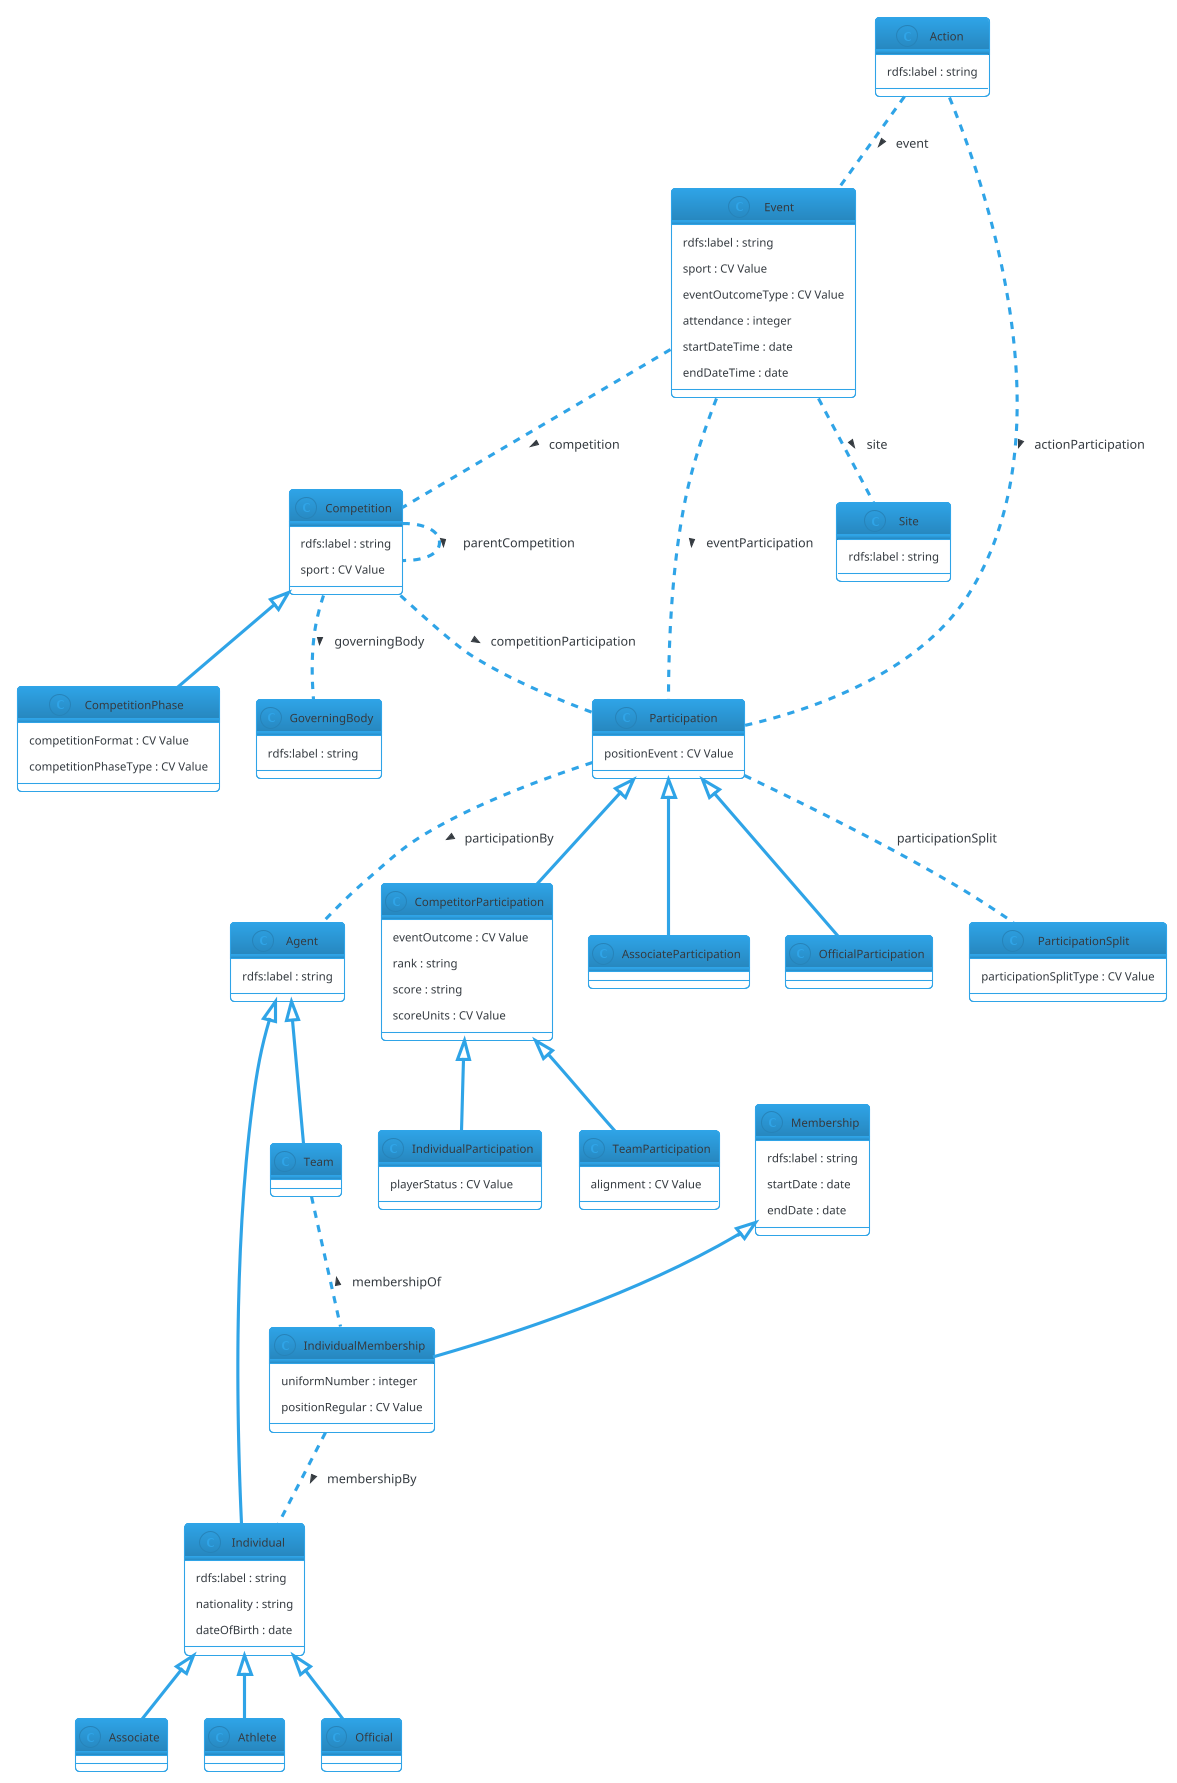 @startuml
!theme cerulean-outline

' IPTC Sport Model - last updated 2022-01-18

' RDF Classes defined in our ontology:
class Action {
  rdfs:label : string
}

class Agent {
  rdfs:label : string
}

class Associate {
}

class Athlete {
}

class Competition {
  rdfs:label : string
  sport : CV Value
}

class CompetitorParticipation {
  eventOutcome : CV Value
  rank : string
  score : string 
  scoreUnits : CV Value 
}

class CompetitionPhase {
  competitionFormat : CV Value
  competitionPhaseType : CV Value
}

class Event {
  rdfs:label : string
  sport : CV Value
  eventOutcomeType : CV Value
  attendance : integer
  startDateTime : date
  endDateTime : date
}

class GoverningBody {
  rdfs:label : string
}

class Individual {
  rdfs:label : string
  nationality : string
  dateOfBirth : date
}

class IndividualMembership {
  uniformNumber : integer
  positionRegular : CV Value
}

class IndividualParticipation {
  playerStatus : CV Value
}

class AssociateParticipation {
}

class Membership {
  rdfs:label : string
  startDate : date
  endDate : date
}

class Official {
}

class OfficialParticipation {
}

class Participation {
  positionEvent : CV Value
}

class ParticipationSplit {
  participationSplitType : CV Value
}

class Site {
  rdfs:label : string
}

class Team {
}

class TeamParticipation {
  alignment : CV Value
}

' subclass relationships

Competition <|-- CompetitionPhase
CompetitorParticipation <|-- TeamParticipation
CompetitorParticipation <|-- IndividualParticipation
Participation <|-- CompetitorParticipation
Participation <|-- OfficialParticipation
Participation <|-- AssociateParticipation
Membership <|-- IndividualMembership
Agent <|-- Team
Agent <|-- Individual
Individual <|-- Athlete
Individual <|-- Associate
Individual <|-- Official

' Object properties - relationships between classes

Action .. Event : > event
Action .. Participation : > actionParticipation
Competition .. Competition : > parentCompetition
Competition .. GoverningBody : > governingBody
Competition .. Participation : > competitionParticipation
Event .. Competition : > competition
Event .. Participation : > eventParticipation
Event .. Site :  > site
IndividualMembership .. Individual : > membershipBy
Participation .. Agent : > participationBy
Participation .. ParticipationSplit : participationSplit
Team .. IndividualMembership : < membershipOf
@enduml
